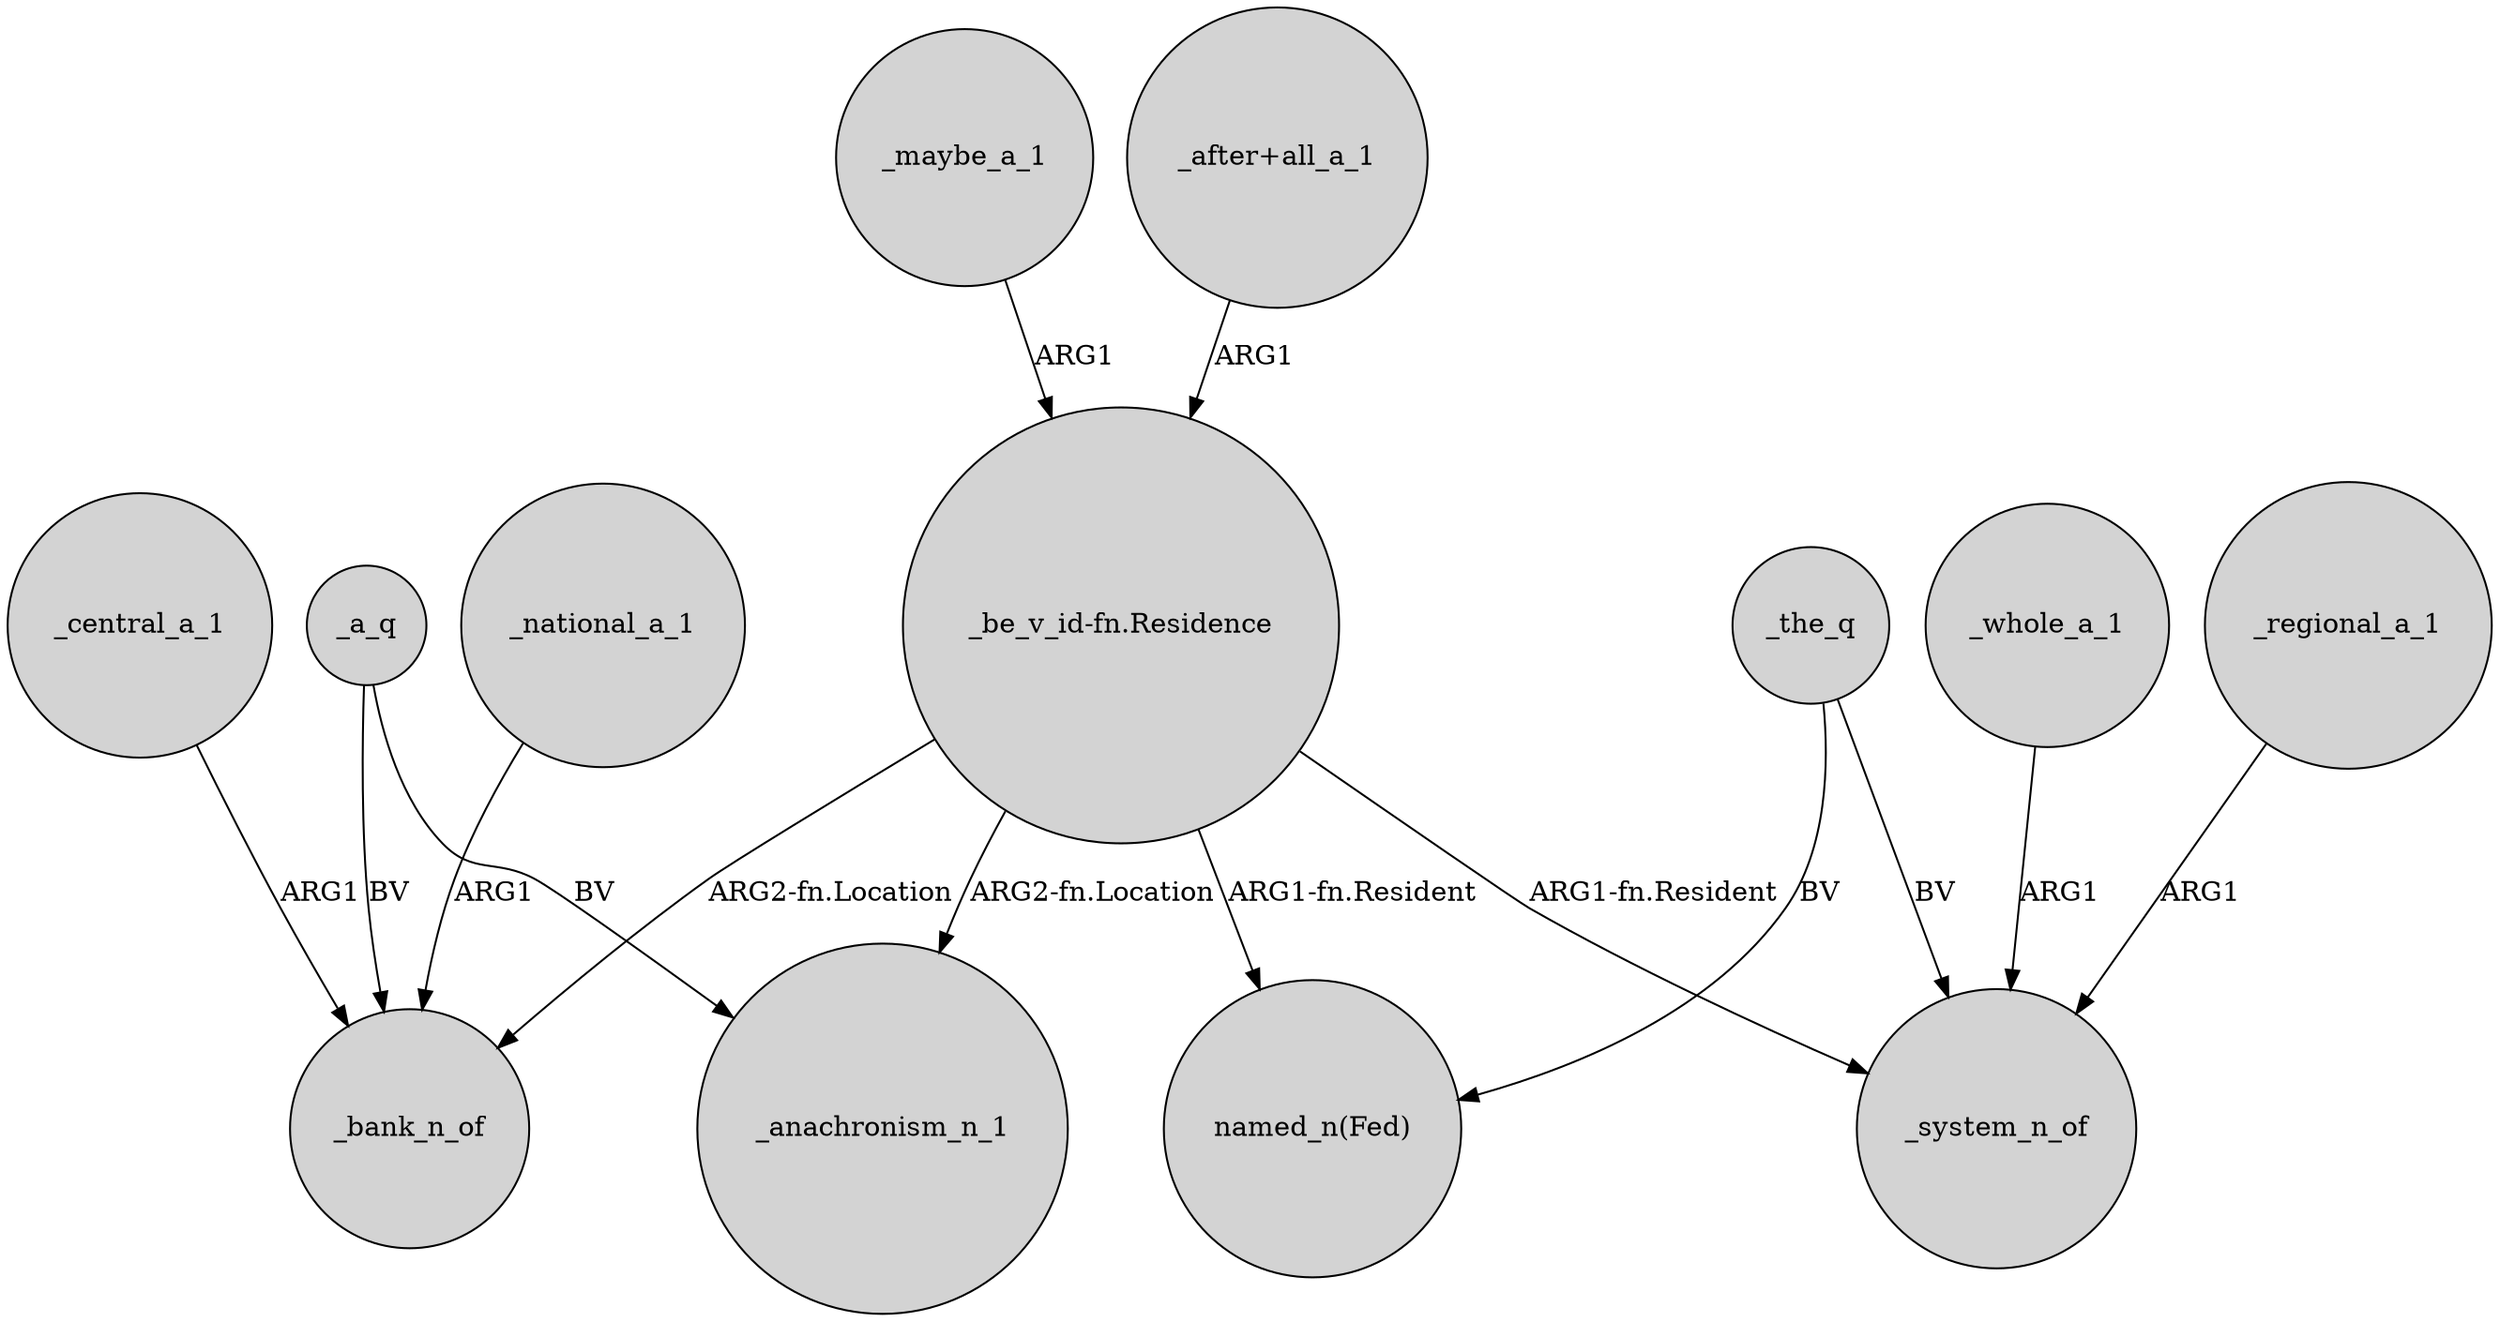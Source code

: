 digraph {
	node [shape=circle style=filled]
	_maybe_a_1 -> "_be_v_id-fn.Residence" [label=ARG1]
	_central_a_1 -> _bank_n_of [label=ARG1]
	_a_q -> _bank_n_of [label=BV]
	"_be_v_id-fn.Residence" -> "named_n(Fed)" [label="ARG1-fn.Resident"]
	_the_q -> "named_n(Fed)" [label=BV]
	_the_q -> _system_n_of [label=BV]
	"_after+all_a_1" -> "_be_v_id-fn.Residence" [label=ARG1]
	_national_a_1 -> _bank_n_of [label=ARG1]
	"_be_v_id-fn.Residence" -> _anachronism_n_1 [label="ARG2-fn.Location"]
	"_be_v_id-fn.Residence" -> _bank_n_of [label="ARG2-fn.Location"]
	"_be_v_id-fn.Residence" -> _system_n_of [label="ARG1-fn.Resident"]
	_whole_a_1 -> _system_n_of [label=ARG1]
	_regional_a_1 -> _system_n_of [label=ARG1]
	_a_q -> _anachronism_n_1 [label=BV]
}
